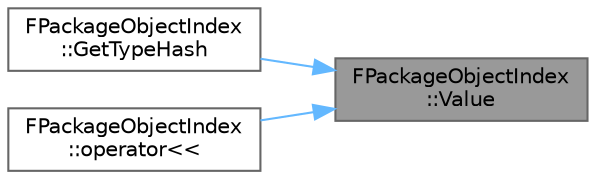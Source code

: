 digraph "FPackageObjectIndex::Value"
{
 // INTERACTIVE_SVG=YES
 // LATEX_PDF_SIZE
  bgcolor="transparent";
  edge [fontname=Helvetica,fontsize=10,labelfontname=Helvetica,labelfontsize=10];
  node [fontname=Helvetica,fontsize=10,shape=box,height=0.2,width=0.4];
  rankdir="RL";
  Node1 [id="Node000001",label="FPackageObjectIndex\l::Value",height=0.2,width=0.4,color="gray40", fillcolor="grey60", style="filled", fontcolor="black",tooltip=" "];
  Node1 -> Node2 [id="edge1_Node000001_Node000002",dir="back",color="steelblue1",style="solid",tooltip=" "];
  Node2 [id="Node000002",label="FPackageObjectIndex\l::GetTypeHash",height=0.2,width=0.4,color="grey40", fillcolor="white", style="filled",URL="$da/dd6/classFPackageObjectIndex.html#a1acb04082ffd879801b2307b541c5737",tooltip=" "];
  Node1 -> Node3 [id="edge2_Node000001_Node000003",dir="back",color="steelblue1",style="solid",tooltip=" "];
  Node3 [id="Node000003",label="FPackageObjectIndex\l::operator\<\<",height=0.2,width=0.4,color="grey40", fillcolor="white", style="filled",URL="$da/dd6/classFPackageObjectIndex.html#aec18c7c73606c4c030f416915f0d3005",tooltip=" "];
}
